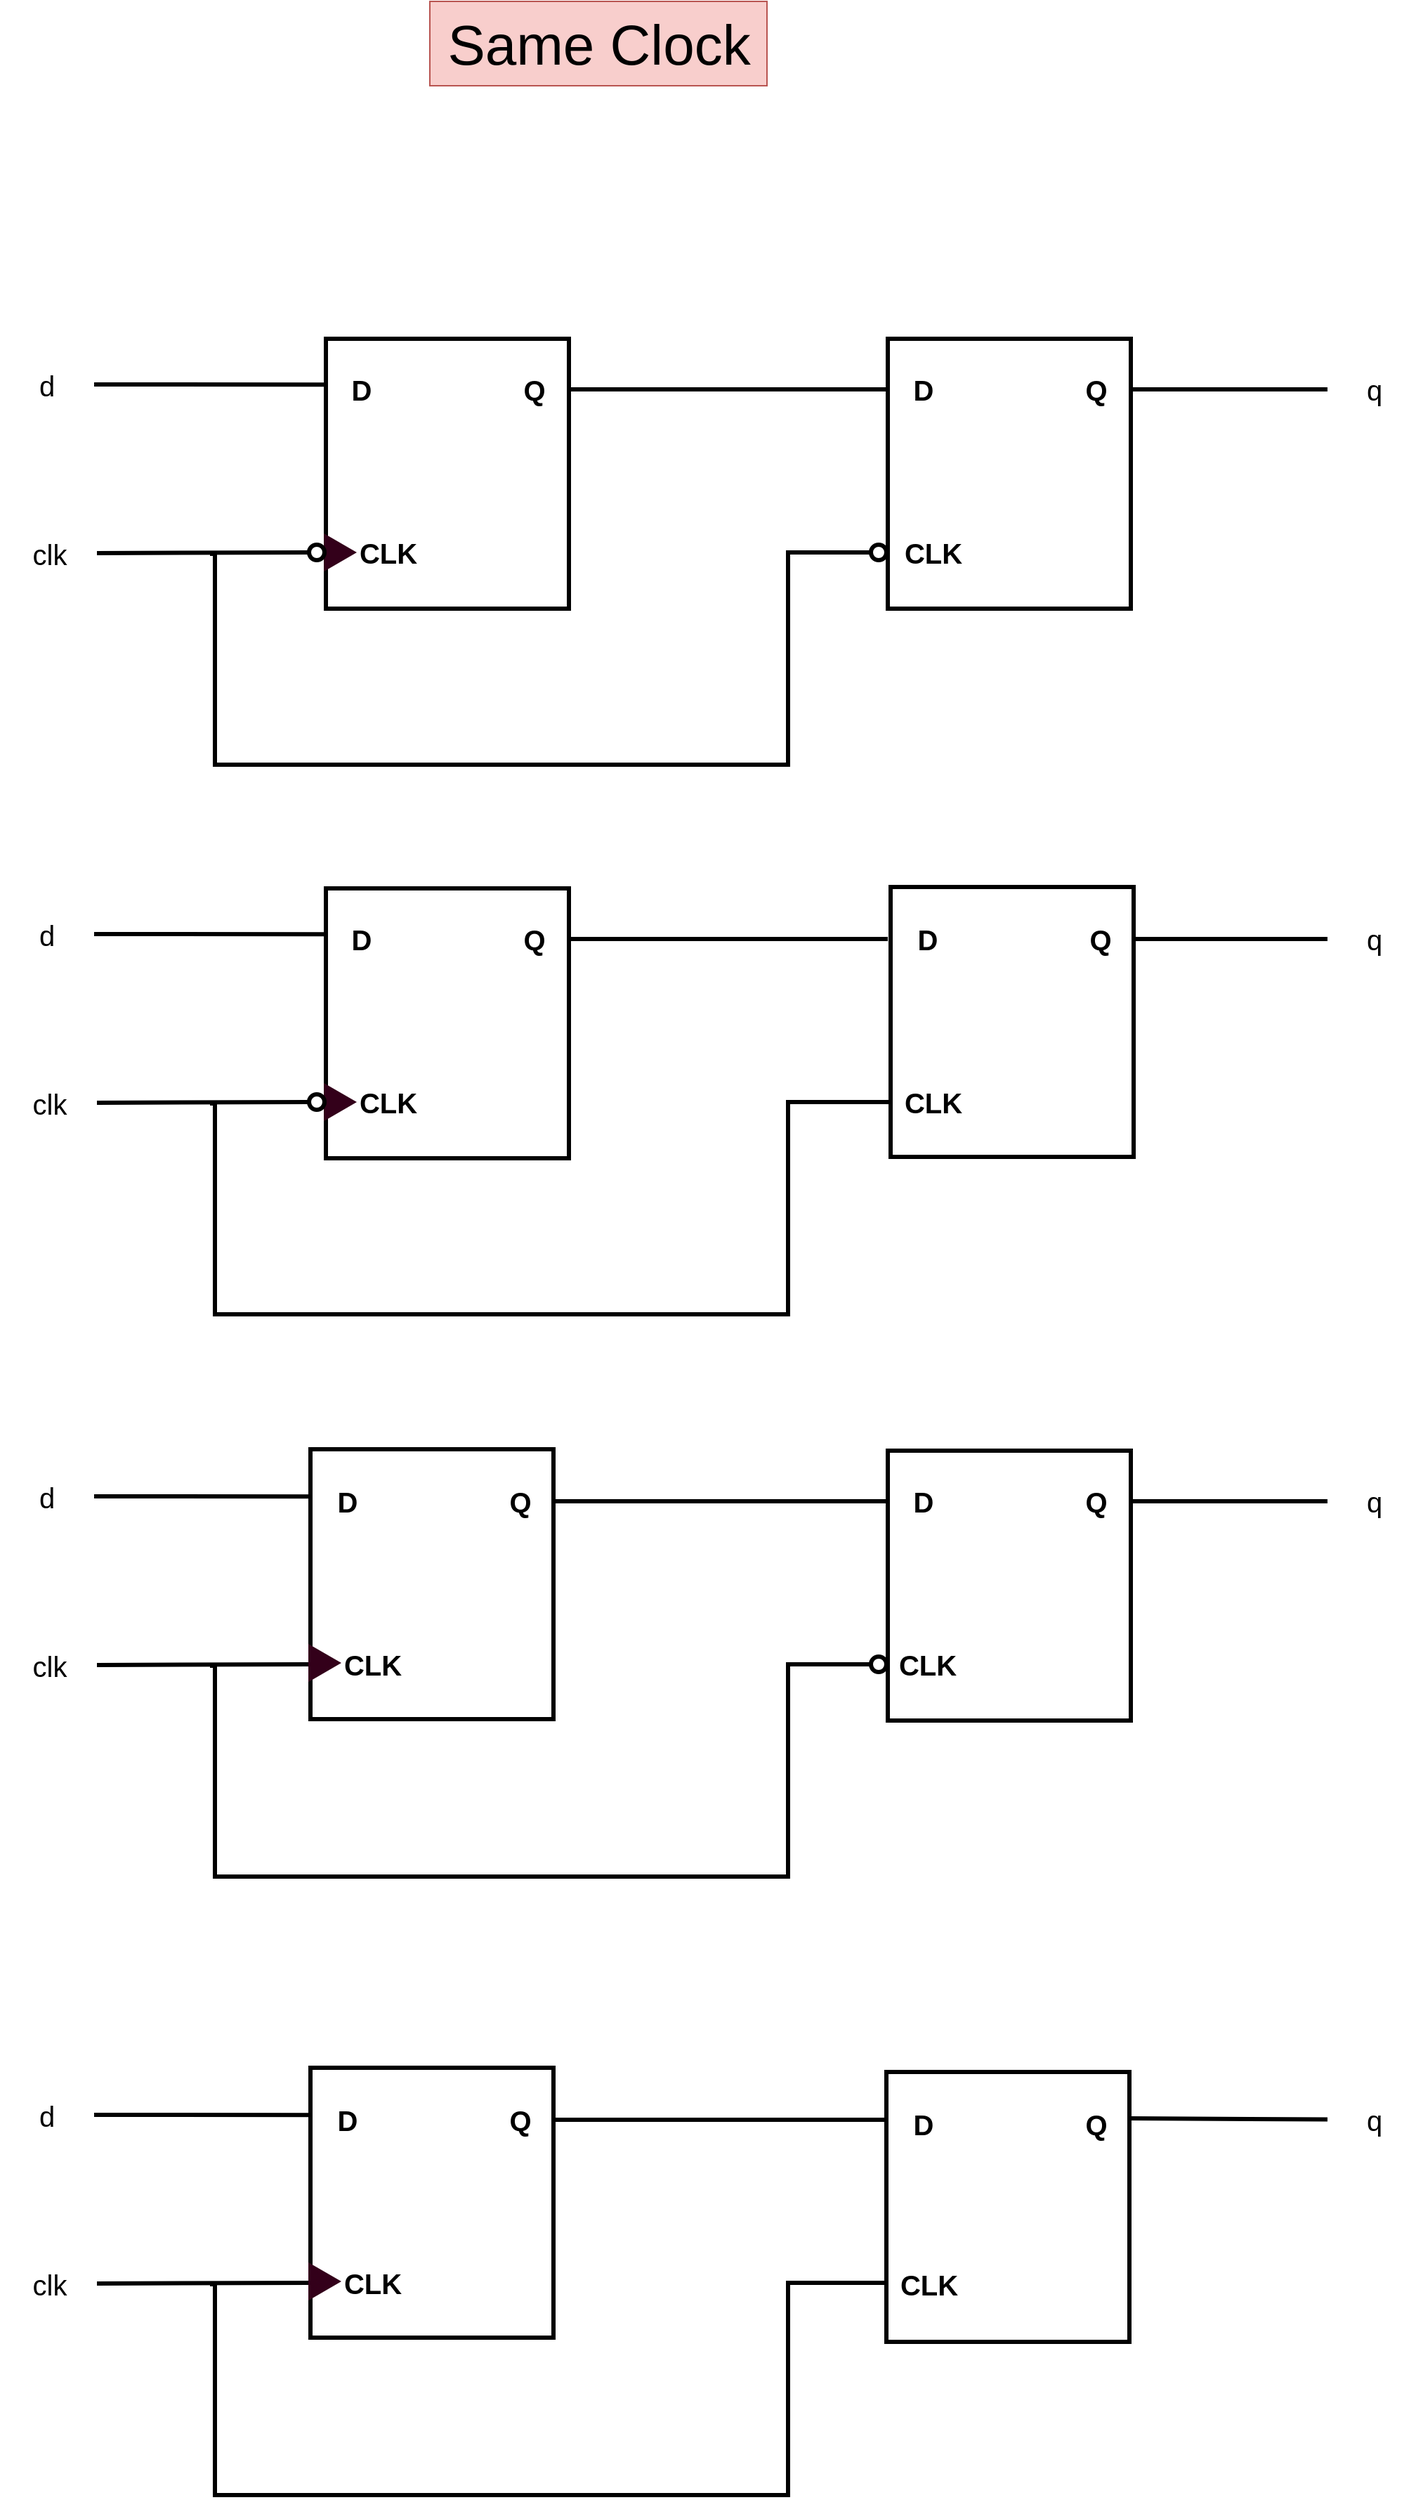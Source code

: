 <mxfile version="28.1.2">
  <diagram name="Page-1" id="wK8RtzLL9SJ3R5ARjWUS">
    <mxGraphModel dx="5140" dy="3055" grid="1" gridSize="10" guides="1" tooltips="1" connect="1" arrows="1" fold="1" page="1" pageScale="1" pageWidth="850" pageHeight="1100" math="0" shadow="0">
      <root>
        <mxCell id="0" />
        <mxCell id="1" parent="0" />
        <mxCell id="VeMJpktW_zQZ9WVwpv5x-1" value="" style="rounded=0;whiteSpace=wrap;html=1;strokeWidth=3;fontSize=20;container=0;fontStyle=1" parent="1" vertex="1">
          <mxGeometry x="252" y="310" width="173" height="192" as="geometry" />
        </mxCell>
        <mxCell id="VeMJpktW_zQZ9WVwpv5x-2" value="D" style="text;html=1;align=center;verticalAlign=middle;resizable=0;points=[];autosize=1;strokeColor=none;fillColor=none;strokeWidth=3;fontSize=20;container=0;fontStyle=1" parent="1" vertex="1">
          <mxGeometry x="257" y="326" width="40" height="40" as="geometry" />
        </mxCell>
        <mxCell id="VeMJpktW_zQZ9WVwpv5x-3" value="CLK" style="text;html=1;align=center;verticalAlign=middle;resizable=0;points=[];autosize=1;strokeColor=none;fillColor=none;strokeWidth=3;fontSize=20;container=0;fontStyle=1" parent="1" vertex="1">
          <mxGeometry x="266" y="442" width="60" height="40" as="geometry" />
        </mxCell>
        <mxCell id="VeMJpktW_zQZ9WVwpv5x-4" value="Q" style="text;html=1;align=center;verticalAlign=middle;resizable=0;points=[];autosize=1;strokeColor=none;fillColor=none;strokeWidth=3;fontSize=20;container=0;fontStyle=1" parent="1" vertex="1">
          <mxGeometry x="380" y="326" width="40" height="40" as="geometry" />
        </mxCell>
        <mxCell id="VeMJpktW_zQZ9WVwpv5x-5" value="" style="triangle;whiteSpace=wrap;html=1;strokeWidth=3;fillColor=#33001A;strokeColor=#33001A;fontColor=#ffffff;" parent="1" vertex="1">
          <mxGeometry x="252" y="451" width="19" height="22" as="geometry" />
        </mxCell>
        <mxCell id="VeMJpktW_zQZ9WVwpv5x-6" value="" style="ellipse;whiteSpace=wrap;html=1;aspect=fixed;strokeWidth=3;" parent="1" vertex="1">
          <mxGeometry x="240" y="456.5" width="11" height="11" as="geometry" />
        </mxCell>
        <mxCell id="VeMJpktW_zQZ9WVwpv5x-7" value="" style="rounded=0;whiteSpace=wrap;html=1;strokeWidth=3;fontSize=20;container=0;fontStyle=1" parent="1" vertex="1">
          <mxGeometry x="652" y="310" width="173" height="192" as="geometry" />
        </mxCell>
        <mxCell id="VeMJpktW_zQZ9WVwpv5x-8" value="D" style="text;html=1;align=center;verticalAlign=middle;resizable=0;points=[];autosize=1;strokeColor=none;fillColor=none;strokeWidth=3;fontSize=20;container=0;fontStyle=1" parent="1" vertex="1">
          <mxGeometry x="657" y="326" width="40" height="40" as="geometry" />
        </mxCell>
        <mxCell id="VeMJpktW_zQZ9WVwpv5x-9" value="CLK" style="text;html=1;align=center;verticalAlign=middle;resizable=0;points=[];autosize=1;strokeColor=none;fillColor=none;strokeWidth=3;fontSize=20;container=0;fontStyle=1" parent="1" vertex="1">
          <mxGeometry x="654" y="442" width="60" height="40" as="geometry" />
        </mxCell>
        <mxCell id="VeMJpktW_zQZ9WVwpv5x-10" value="Q" style="text;html=1;align=center;verticalAlign=middle;resizable=0;points=[];autosize=1;strokeColor=none;fillColor=none;strokeWidth=3;fontSize=20;container=0;fontStyle=1" parent="1" vertex="1">
          <mxGeometry x="780" y="326" width="40" height="40" as="geometry" />
        </mxCell>
        <mxCell id="VeMJpktW_zQZ9WVwpv5x-12" style="edgeStyle=orthogonalEdgeStyle;rounded=0;orthogonalLoop=1;jettySize=auto;html=1;exitX=0;exitY=0.5;exitDx=0;exitDy=0;endArrow=none;endFill=0;strokeWidth=3;" parent="1" source="VeMJpktW_zQZ9WVwpv5x-13" edge="1">
          <mxGeometry relative="1" as="geometry">
            <mxPoint x="171" y="462" as="targetPoint" />
            <Array as="points">
              <mxPoint x="581" y="462" />
              <mxPoint x="581" y="613" />
              <mxPoint x="173" y="613" />
              <mxPoint x="173" y="463" />
              <mxPoint x="171" y="463" />
            </Array>
          </mxGeometry>
        </mxCell>
        <mxCell id="VeMJpktW_zQZ9WVwpv5x-13" value="" style="ellipse;whiteSpace=wrap;html=1;aspect=fixed;strokeWidth=3;" parent="1" vertex="1">
          <mxGeometry x="640" y="456.5" width="11" height="11" as="geometry" />
        </mxCell>
        <mxCell id="VeMJpktW_zQZ9WVwpv5x-14" style="rounded=0;orthogonalLoop=1;jettySize=auto;html=1;exitX=1;exitY=0.5;exitDx=0;exitDy=0;endArrow=none;endFill=0;strokeWidth=3;entryX=0;entryY=0.5;entryDx=0;entryDy=0;" parent="1" source="VeMJpktW_zQZ9WVwpv5x-15" target="VeMJpktW_zQZ9WVwpv5x-6" edge="1">
          <mxGeometry relative="1" as="geometry">
            <mxPoint x="238" y="462" as="targetPoint" />
          </mxGeometry>
        </mxCell>
        <mxCell id="VeMJpktW_zQZ9WVwpv5x-15" value="clk" style="rounded=0;whiteSpace=wrap;html=1;strokeColor=none;fontSize=20;" parent="1" vertex="1">
          <mxGeometry x="22" y="445" width="67" height="35" as="geometry" />
        </mxCell>
        <mxCell id="VeMJpktW_zQZ9WVwpv5x-16" style="rounded=0;orthogonalLoop=1;jettySize=auto;html=1;exitX=1;exitY=0.5;exitDx=0;exitDy=0;endArrow=none;endFill=0;strokeWidth=3;entryX=0.005;entryY=0.17;entryDx=0;entryDy=0;entryPerimeter=0;" parent="1" source="VeMJpktW_zQZ9WVwpv5x-17" target="VeMJpktW_zQZ9WVwpv5x-1" edge="1">
          <mxGeometry relative="1" as="geometry">
            <mxPoint x="250" y="342.69" as="targetPoint" />
          </mxGeometry>
        </mxCell>
        <mxCell id="VeMJpktW_zQZ9WVwpv5x-17" value="d" style="rounded=0;whiteSpace=wrap;html=1;strokeColor=none;fontSize=20;" parent="1" vertex="1">
          <mxGeometry x="20" y="325" width="67" height="35" as="geometry" />
        </mxCell>
        <mxCell id="VeMJpktW_zQZ9WVwpv5x-18" style="rounded=0;orthogonalLoop=1;jettySize=auto;html=1;endArrow=none;endFill=0;strokeWidth=3;" parent="1" edge="1">
          <mxGeometry relative="1" as="geometry">
            <mxPoint x="425" y="346" as="sourcePoint" />
            <mxPoint x="652" y="346" as="targetPoint" />
          </mxGeometry>
        </mxCell>
        <mxCell id="VeMJpktW_zQZ9WVwpv5x-19" value="" style="edgeStyle=orthogonalEdgeStyle;rounded=0;orthogonalLoop=1;jettySize=auto;html=1;strokeWidth=3;endArrow=none;endFill=0;" parent="1" source="VeMJpktW_zQZ9WVwpv5x-20" edge="1">
          <mxGeometry relative="1" as="geometry">
            <mxPoint x="826" y="346" as="targetPoint" />
          </mxGeometry>
        </mxCell>
        <mxCell id="VeMJpktW_zQZ9WVwpv5x-20" value="q" style="rounded=0;whiteSpace=wrap;html=1;strokeColor=none;fontSize=20;" parent="1" vertex="1">
          <mxGeometry x="965" y="328.5" width="67" height="35" as="geometry" />
        </mxCell>
        <mxCell id="VeMJpktW_zQZ9WVwpv5x-21" value="" style="rounded=0;whiteSpace=wrap;html=1;strokeWidth=3;fontSize=20;container=0;fontStyle=1" parent="1" vertex="1">
          <mxGeometry x="252" y="701" width="173" height="192" as="geometry" />
        </mxCell>
        <mxCell id="VeMJpktW_zQZ9WVwpv5x-22" value="D" style="text;html=1;align=center;verticalAlign=middle;resizable=0;points=[];autosize=1;strokeColor=none;fillColor=none;strokeWidth=3;fontSize=20;container=0;fontStyle=1" parent="1" vertex="1">
          <mxGeometry x="257" y="717" width="40" height="40" as="geometry" />
        </mxCell>
        <mxCell id="VeMJpktW_zQZ9WVwpv5x-23" value="CLK" style="text;html=1;align=center;verticalAlign=middle;resizable=0;points=[];autosize=1;strokeColor=none;fillColor=none;strokeWidth=3;fontSize=20;container=0;fontStyle=1" parent="1" vertex="1">
          <mxGeometry x="266" y="833" width="60" height="40" as="geometry" />
        </mxCell>
        <mxCell id="VeMJpktW_zQZ9WVwpv5x-24" value="Q" style="text;html=1;align=center;verticalAlign=middle;resizable=0;points=[];autosize=1;strokeColor=none;fillColor=none;strokeWidth=3;fontSize=20;container=0;fontStyle=1" parent="1" vertex="1">
          <mxGeometry x="380" y="717" width="40" height="40" as="geometry" />
        </mxCell>
        <mxCell id="VeMJpktW_zQZ9WVwpv5x-25" value="" style="triangle;whiteSpace=wrap;html=1;strokeWidth=3;fillColor=#33001A;strokeColor=#33001A;fontColor=#ffffff;" parent="1" vertex="1">
          <mxGeometry x="252" y="842" width="19" height="22" as="geometry" />
        </mxCell>
        <mxCell id="VeMJpktW_zQZ9WVwpv5x-26" value="" style="ellipse;whiteSpace=wrap;html=1;aspect=fixed;strokeWidth=3;" parent="1" vertex="1">
          <mxGeometry x="240" y="847.5" width="11" height="11" as="geometry" />
        </mxCell>
        <mxCell id="VeMJpktW_zQZ9WVwpv5x-27" style="edgeStyle=orthogonalEdgeStyle;rounded=0;orthogonalLoop=1;jettySize=auto;html=1;exitX=0;exitY=0.5;exitDx=0;exitDy=0;endArrow=none;endFill=0;strokeWidth=3;" parent="1" edge="1">
          <mxGeometry relative="1" as="geometry">
            <mxPoint x="171" y="853" as="targetPoint" />
            <Array as="points">
              <mxPoint x="654" y="853" />
              <mxPoint x="581" y="853" />
              <mxPoint x="581" y="1004" />
              <mxPoint x="173" y="1004" />
              <mxPoint x="173" y="854" />
              <mxPoint x="171" y="854" />
            </Array>
            <mxPoint x="654.0" y="852" as="sourcePoint" />
          </mxGeometry>
        </mxCell>
        <mxCell id="VeMJpktW_zQZ9WVwpv5x-28" style="rounded=0;orthogonalLoop=1;jettySize=auto;html=1;exitX=1;exitY=0.5;exitDx=0;exitDy=0;endArrow=none;endFill=0;strokeWidth=3;entryX=0;entryY=0.5;entryDx=0;entryDy=0;" parent="1" source="VeMJpktW_zQZ9WVwpv5x-29" target="VeMJpktW_zQZ9WVwpv5x-26" edge="1">
          <mxGeometry relative="1" as="geometry">
            <mxPoint x="238" y="853" as="targetPoint" />
          </mxGeometry>
        </mxCell>
        <mxCell id="VeMJpktW_zQZ9WVwpv5x-29" value="clk" style="rounded=0;whiteSpace=wrap;html=1;strokeColor=none;fontSize=20;" parent="1" vertex="1">
          <mxGeometry x="22" y="836" width="67" height="35" as="geometry" />
        </mxCell>
        <mxCell id="VeMJpktW_zQZ9WVwpv5x-30" style="rounded=0;orthogonalLoop=1;jettySize=auto;html=1;exitX=1;exitY=0.5;exitDx=0;exitDy=0;endArrow=none;endFill=0;strokeWidth=3;entryX=0.005;entryY=0.17;entryDx=0;entryDy=0;entryPerimeter=0;" parent="1" source="VeMJpktW_zQZ9WVwpv5x-31" target="VeMJpktW_zQZ9WVwpv5x-21" edge="1">
          <mxGeometry relative="1" as="geometry">
            <mxPoint x="250" y="733.69" as="targetPoint" />
          </mxGeometry>
        </mxCell>
        <mxCell id="VeMJpktW_zQZ9WVwpv5x-31" value="d" style="rounded=0;whiteSpace=wrap;html=1;strokeColor=none;fontSize=20;" parent="1" vertex="1">
          <mxGeometry x="20" y="716" width="67" height="35" as="geometry" />
        </mxCell>
        <mxCell id="VeMJpktW_zQZ9WVwpv5x-32" style="rounded=0;orthogonalLoop=1;jettySize=auto;html=1;endArrow=none;endFill=0;strokeWidth=3;" parent="1" edge="1">
          <mxGeometry relative="1" as="geometry">
            <mxPoint x="425" y="737" as="sourcePoint" />
            <mxPoint x="652" y="737" as="targetPoint" />
          </mxGeometry>
        </mxCell>
        <mxCell id="VeMJpktW_zQZ9WVwpv5x-33" value="" style="edgeStyle=orthogonalEdgeStyle;rounded=0;orthogonalLoop=1;jettySize=auto;html=1;strokeWidth=3;endArrow=none;endFill=0;" parent="1" source="VeMJpktW_zQZ9WVwpv5x-34" edge="1">
          <mxGeometry relative="1" as="geometry">
            <mxPoint x="826" y="737" as="targetPoint" />
          </mxGeometry>
        </mxCell>
        <mxCell id="VeMJpktW_zQZ9WVwpv5x-34" value="q" style="rounded=0;whiteSpace=wrap;html=1;strokeColor=none;fontSize=20;" parent="1" vertex="1">
          <mxGeometry x="965" y="719.5" width="67" height="35" as="geometry" />
        </mxCell>
        <mxCell id="VeMJpktW_zQZ9WVwpv5x-35" value="" style="rounded=0;whiteSpace=wrap;html=1;strokeWidth=3;fontSize=20;container=0;fontStyle=1" parent="1" vertex="1">
          <mxGeometry x="654" y="700" width="173" height="192" as="geometry" />
        </mxCell>
        <mxCell id="VeMJpktW_zQZ9WVwpv5x-36" value="D" style="text;html=1;align=center;verticalAlign=middle;resizable=0;points=[];autosize=1;strokeColor=none;fillColor=none;strokeWidth=3;fontSize=20;container=0;fontStyle=1" parent="1" vertex="1">
          <mxGeometry x="663" y="718" width="33" height="37" as="geometry" />
        </mxCell>
        <mxCell id="VeMJpktW_zQZ9WVwpv5x-37" value="CLK" style="text;html=1;align=center;verticalAlign=middle;resizable=0;points=[];autosize=1;strokeColor=none;fillColor=none;strokeWidth=3;fontSize=20;container=0;fontStyle=1" parent="1" vertex="1">
          <mxGeometry x="655" y="834" width="58" height="37" as="geometry" />
        </mxCell>
        <mxCell id="VeMJpktW_zQZ9WVwpv5x-38" value="Q" style="text;html=1;align=center;verticalAlign=middle;resizable=0;points=[];autosize=1;strokeColor=none;fillColor=none;strokeWidth=3;fontSize=20;container=0;fontStyle=1" parent="1" vertex="1">
          <mxGeometry x="785" y="718" width="35" height="37" as="geometry" />
        </mxCell>
        <mxCell id="VeMJpktW_zQZ9WVwpv5x-40" value="" style="rounded=0;whiteSpace=wrap;html=1;strokeWidth=3;fontSize=20;container=0;fontStyle=1" parent="1" vertex="1">
          <mxGeometry x="652" y="1101" width="173" height="192" as="geometry" />
        </mxCell>
        <mxCell id="VeMJpktW_zQZ9WVwpv5x-41" value="D" style="text;html=1;align=center;verticalAlign=middle;resizable=0;points=[];autosize=1;strokeColor=none;fillColor=none;strokeWidth=3;fontSize=20;container=0;fontStyle=1" parent="1" vertex="1">
          <mxGeometry x="657" y="1117" width="40" height="40" as="geometry" />
        </mxCell>
        <mxCell id="VeMJpktW_zQZ9WVwpv5x-42" value="CLK" style="text;html=1;align=center;verticalAlign=middle;resizable=0;points=[];autosize=1;strokeColor=none;fillColor=none;strokeWidth=3;fontSize=20;container=0;fontStyle=1" parent="1" vertex="1">
          <mxGeometry x="650" y="1233" width="60" height="40" as="geometry" />
        </mxCell>
        <mxCell id="VeMJpktW_zQZ9WVwpv5x-43" value="Q" style="text;html=1;align=center;verticalAlign=middle;resizable=0;points=[];autosize=1;strokeColor=none;fillColor=none;strokeWidth=3;fontSize=20;container=0;fontStyle=1" parent="1" vertex="1">
          <mxGeometry x="780" y="1117" width="40" height="40" as="geometry" />
        </mxCell>
        <mxCell id="VeMJpktW_zQZ9WVwpv5x-45" style="edgeStyle=orthogonalEdgeStyle;rounded=0;orthogonalLoop=1;jettySize=auto;html=1;exitX=0;exitY=0.5;exitDx=0;exitDy=0;endArrow=none;endFill=0;strokeWidth=3;" parent="1" source="VeMJpktW_zQZ9WVwpv5x-46" edge="1">
          <mxGeometry relative="1" as="geometry">
            <mxPoint x="171" y="1253" as="targetPoint" />
            <Array as="points">
              <mxPoint x="581" y="1253" />
              <mxPoint x="581" y="1404" />
              <mxPoint x="173" y="1404" />
              <mxPoint x="173" y="1254" />
              <mxPoint x="171" y="1254" />
            </Array>
          </mxGeometry>
        </mxCell>
        <mxCell id="VeMJpktW_zQZ9WVwpv5x-46" value="" style="ellipse;whiteSpace=wrap;html=1;aspect=fixed;strokeWidth=3;" parent="1" vertex="1">
          <mxGeometry x="640" y="1247.5" width="11" height="11" as="geometry" />
        </mxCell>
        <mxCell id="VeMJpktW_zQZ9WVwpv5x-47" style="rounded=0;orthogonalLoop=1;jettySize=auto;html=1;exitX=1;exitY=0.5;exitDx=0;exitDy=0;endArrow=none;endFill=0;strokeWidth=3;entryX=0;entryY=0.5;entryDx=0;entryDy=0;" parent="1" source="VeMJpktW_zQZ9WVwpv5x-48" edge="1">
          <mxGeometry relative="1" as="geometry">
            <mxPoint x="240" y="1253" as="targetPoint" />
          </mxGeometry>
        </mxCell>
        <mxCell id="VeMJpktW_zQZ9WVwpv5x-48" value="clk" style="rounded=0;whiteSpace=wrap;html=1;strokeColor=none;fontSize=20;" parent="1" vertex="1">
          <mxGeometry x="22" y="1236" width="67" height="35" as="geometry" />
        </mxCell>
        <mxCell id="VeMJpktW_zQZ9WVwpv5x-49" style="rounded=0;orthogonalLoop=1;jettySize=auto;html=1;exitX=1;exitY=0.5;exitDx=0;exitDy=0;endArrow=none;endFill=0;strokeWidth=3;entryX=0.005;entryY=0.17;entryDx=0;entryDy=0;entryPerimeter=0;" parent="1" source="VeMJpktW_zQZ9WVwpv5x-50" edge="1">
          <mxGeometry relative="1" as="geometry">
            <mxPoint x="252.865" y="1133.64" as="targetPoint" />
          </mxGeometry>
        </mxCell>
        <mxCell id="VeMJpktW_zQZ9WVwpv5x-50" value="d" style="rounded=0;whiteSpace=wrap;html=1;strokeColor=none;fontSize=20;" parent="1" vertex="1">
          <mxGeometry x="20" y="1116" width="67" height="35" as="geometry" />
        </mxCell>
        <mxCell id="VeMJpktW_zQZ9WVwpv5x-51" style="rounded=0;orthogonalLoop=1;jettySize=auto;html=1;endArrow=none;endFill=0;strokeWidth=3;" parent="1" edge="1">
          <mxGeometry relative="1" as="geometry">
            <mxPoint x="415" y="1137" as="sourcePoint" />
            <mxPoint x="652" y="1137" as="targetPoint" />
          </mxGeometry>
        </mxCell>
        <mxCell id="VeMJpktW_zQZ9WVwpv5x-52" value="" style="edgeStyle=orthogonalEdgeStyle;rounded=0;orthogonalLoop=1;jettySize=auto;html=1;strokeWidth=3;endArrow=none;endFill=0;" parent="1" source="VeMJpktW_zQZ9WVwpv5x-53" edge="1">
          <mxGeometry relative="1" as="geometry">
            <mxPoint x="826" y="1137" as="targetPoint" />
          </mxGeometry>
        </mxCell>
        <mxCell id="VeMJpktW_zQZ9WVwpv5x-53" value="q" style="rounded=0;whiteSpace=wrap;html=1;strokeColor=none;fontSize=20;" parent="1" vertex="1">
          <mxGeometry x="965" y="1119.5" width="67" height="35" as="geometry" />
        </mxCell>
        <mxCell id="VeMJpktW_zQZ9WVwpv5x-54" value="" style="rounded=0;whiteSpace=wrap;html=1;strokeWidth=3;fontSize=20;container=0;fontStyle=1" parent="1" vertex="1">
          <mxGeometry x="241" y="1100" width="173" height="192" as="geometry" />
        </mxCell>
        <mxCell id="VeMJpktW_zQZ9WVwpv5x-55" value="D" style="text;html=1;align=center;verticalAlign=middle;resizable=0;points=[];autosize=1;strokeColor=none;fillColor=none;strokeWidth=3;fontSize=20;container=0;fontStyle=1" parent="1" vertex="1">
          <mxGeometry x="250" y="1118" width="33" height="37" as="geometry" />
        </mxCell>
        <mxCell id="VeMJpktW_zQZ9WVwpv5x-56" value="CLK" style="text;html=1;align=center;verticalAlign=middle;resizable=0;points=[];autosize=1;strokeColor=none;fillColor=none;strokeWidth=3;fontSize=20;container=0;fontStyle=1" parent="1" vertex="1">
          <mxGeometry x="256" y="1234" width="58" height="37" as="geometry" />
        </mxCell>
        <mxCell id="VeMJpktW_zQZ9WVwpv5x-57" value="Q" style="text;html=1;align=center;verticalAlign=middle;resizable=0;points=[];autosize=1;strokeColor=none;fillColor=none;strokeWidth=3;fontSize=20;container=0;fontStyle=1" parent="1" vertex="1">
          <mxGeometry x="372" y="1118" width="35" height="37" as="geometry" />
        </mxCell>
        <mxCell id="VeMJpktW_zQZ9WVwpv5x-58" value="" style="triangle;whiteSpace=wrap;html=1;strokeWidth=3;fillColor=#33001A;strokeColor=#33001A;fontColor=#ffffff;" parent="1" vertex="1">
          <mxGeometry x="241" y="1241" width="19" height="22" as="geometry" />
        </mxCell>
        <mxCell id="VeMJpktW_zQZ9WVwpv5x-59" style="edgeStyle=orthogonalEdgeStyle;rounded=0;orthogonalLoop=1;jettySize=auto;html=1;endArrow=none;endFill=0;strokeWidth=3;" parent="1" edge="1">
          <mxGeometry relative="1" as="geometry">
            <mxPoint x="171" y="1693" as="targetPoint" />
            <Array as="points">
              <mxPoint x="581" y="1693" />
              <mxPoint x="581" y="1844" />
              <mxPoint x="173" y="1844" />
              <mxPoint x="173" y="1694" />
              <mxPoint x="171" y="1694" />
            </Array>
            <mxPoint x="650" y="1693" as="sourcePoint" />
          </mxGeometry>
        </mxCell>
        <mxCell id="VeMJpktW_zQZ9WVwpv5x-60" style="rounded=0;orthogonalLoop=1;jettySize=auto;html=1;exitX=1;exitY=0.5;exitDx=0;exitDy=0;endArrow=none;endFill=0;strokeWidth=3;entryX=0;entryY=0.5;entryDx=0;entryDy=0;" parent="1" source="VeMJpktW_zQZ9WVwpv5x-61" edge="1">
          <mxGeometry relative="1" as="geometry">
            <mxPoint x="240" y="1693" as="targetPoint" />
          </mxGeometry>
        </mxCell>
        <mxCell id="VeMJpktW_zQZ9WVwpv5x-61" value="clk" style="rounded=0;whiteSpace=wrap;html=1;strokeColor=none;fontSize=20;" parent="1" vertex="1">
          <mxGeometry x="22" y="1676" width="67" height="35" as="geometry" />
        </mxCell>
        <mxCell id="VeMJpktW_zQZ9WVwpv5x-62" style="rounded=0;orthogonalLoop=1;jettySize=auto;html=1;exitX=1;exitY=0.5;exitDx=0;exitDy=0;endArrow=none;endFill=0;strokeWidth=3;entryX=0.005;entryY=0.17;entryDx=0;entryDy=0;entryPerimeter=0;" parent="1" source="VeMJpktW_zQZ9WVwpv5x-63" edge="1">
          <mxGeometry relative="1" as="geometry">
            <mxPoint x="252.865" y="1573.64" as="targetPoint" />
          </mxGeometry>
        </mxCell>
        <mxCell id="VeMJpktW_zQZ9WVwpv5x-63" value="d" style="rounded=0;whiteSpace=wrap;html=1;strokeColor=none;fontSize=20;" parent="1" vertex="1">
          <mxGeometry x="20" y="1556" width="67" height="35" as="geometry" />
        </mxCell>
        <mxCell id="VeMJpktW_zQZ9WVwpv5x-64" style="rounded=0;orthogonalLoop=1;jettySize=auto;html=1;endArrow=none;endFill=0;strokeWidth=3;" parent="1" edge="1">
          <mxGeometry relative="1" as="geometry">
            <mxPoint x="415" y="1577" as="sourcePoint" />
            <mxPoint x="652" y="1577" as="targetPoint" />
          </mxGeometry>
        </mxCell>
        <mxCell id="VeMJpktW_zQZ9WVwpv5x-65" value="" style="rounded=0;orthogonalLoop=1;jettySize=auto;html=1;strokeWidth=3;endArrow=none;endFill=0;" parent="1" source="VeMJpktW_zQZ9WVwpv5x-66" edge="1">
          <mxGeometry relative="1" as="geometry">
            <mxPoint x="824" y="1576" as="targetPoint" />
          </mxGeometry>
        </mxCell>
        <mxCell id="VeMJpktW_zQZ9WVwpv5x-66" value="q" style="rounded=0;whiteSpace=wrap;html=1;strokeColor=none;fontSize=20;" parent="1" vertex="1">
          <mxGeometry x="965" y="1559.5" width="67" height="35" as="geometry" />
        </mxCell>
        <mxCell id="VeMJpktW_zQZ9WVwpv5x-67" value="" style="rounded=0;whiteSpace=wrap;html=1;strokeWidth=3;fontSize=20;container=0;fontStyle=1" parent="1" vertex="1">
          <mxGeometry x="241" y="1540" width="173" height="192" as="geometry" />
        </mxCell>
        <mxCell id="VeMJpktW_zQZ9WVwpv5x-68" value="D" style="text;html=1;align=center;verticalAlign=middle;resizable=0;points=[];autosize=1;strokeColor=none;fillColor=none;strokeWidth=3;fontSize=20;container=0;fontStyle=1" parent="1" vertex="1">
          <mxGeometry x="250" y="1558" width="33" height="37" as="geometry" />
        </mxCell>
        <mxCell id="VeMJpktW_zQZ9WVwpv5x-69" value="CLK" style="text;html=1;align=center;verticalAlign=middle;resizable=0;points=[];autosize=1;strokeColor=none;fillColor=none;strokeWidth=3;fontSize=20;container=0;fontStyle=1" parent="1" vertex="1">
          <mxGeometry x="256" y="1674" width="58" height="37" as="geometry" />
        </mxCell>
        <mxCell id="VeMJpktW_zQZ9WVwpv5x-70" value="Q" style="text;html=1;align=center;verticalAlign=middle;resizable=0;points=[];autosize=1;strokeColor=none;fillColor=none;strokeWidth=3;fontSize=20;container=0;fontStyle=1" parent="1" vertex="1">
          <mxGeometry x="372" y="1558" width="35" height="37" as="geometry" />
        </mxCell>
        <mxCell id="VeMJpktW_zQZ9WVwpv5x-71" value="" style="triangle;whiteSpace=wrap;html=1;strokeWidth=3;fillColor=#33001A;strokeColor=#33001A;fontColor=#ffffff;" parent="1" vertex="1">
          <mxGeometry x="241" y="1681" width="19" height="22" as="geometry" />
        </mxCell>
        <mxCell id="VeMJpktW_zQZ9WVwpv5x-72" value="" style="rounded=0;whiteSpace=wrap;html=1;strokeWidth=3;fontSize=20;container=0;fontStyle=1" parent="1" vertex="1">
          <mxGeometry x="651" y="1543" width="173" height="192" as="geometry" />
        </mxCell>
        <mxCell id="VeMJpktW_zQZ9WVwpv5x-73" value="D" style="text;html=1;align=center;verticalAlign=middle;resizable=0;points=[];autosize=1;strokeColor=none;fillColor=none;strokeWidth=3;fontSize=20;container=0;fontStyle=1" parent="1" vertex="1">
          <mxGeometry x="660" y="1561" width="33" height="37" as="geometry" />
        </mxCell>
        <mxCell id="VeMJpktW_zQZ9WVwpv5x-74" value="CLK" style="text;html=1;align=center;verticalAlign=middle;resizable=0;points=[];autosize=1;strokeColor=none;fillColor=none;strokeWidth=3;fontSize=20;container=0;fontStyle=1" parent="1" vertex="1">
          <mxGeometry x="652" y="1675" width="58" height="37" as="geometry" />
        </mxCell>
        <mxCell id="VeMJpktW_zQZ9WVwpv5x-75" value="Q" style="text;html=1;align=center;verticalAlign=middle;resizable=0;points=[];autosize=1;strokeColor=none;fillColor=none;strokeWidth=3;fontSize=20;container=0;fontStyle=1" parent="1" vertex="1">
          <mxGeometry x="782" y="1561" width="35" height="37" as="geometry" />
        </mxCell>
        <mxCell id="VeMJpktW_zQZ9WVwpv5x-161" value="&lt;font style=&quot;font-size: 40px;&quot;&gt;Same Clock&lt;/font&gt;" style="text;html=1;align=center;verticalAlign=middle;resizable=0;points=[];autosize=1;strokeColor=#b85450;fillColor=#f8cecc;" parent="1" vertex="1">
          <mxGeometry x="326" y="70" width="240" height="60" as="geometry" />
        </mxCell>
      </root>
    </mxGraphModel>
  </diagram>
</mxfile>
